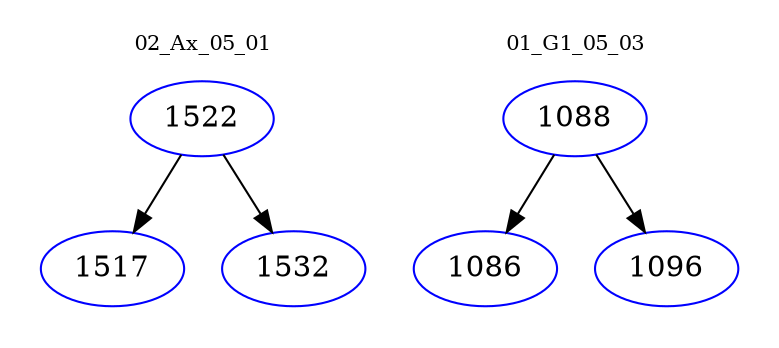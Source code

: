 digraph{
subgraph cluster_0 {
color = white
label = "02_Ax_05_01";
fontsize=10;
T0_1522 [label="1522", color="blue"]
T0_1522 -> T0_1517 [color="black"]
T0_1517 [label="1517", color="blue"]
T0_1522 -> T0_1532 [color="black"]
T0_1532 [label="1532", color="blue"]
}
subgraph cluster_1 {
color = white
label = "01_G1_05_03";
fontsize=10;
T1_1088 [label="1088", color="blue"]
T1_1088 -> T1_1086 [color="black"]
T1_1086 [label="1086", color="blue"]
T1_1088 -> T1_1096 [color="black"]
T1_1096 [label="1096", color="blue"]
}
}

